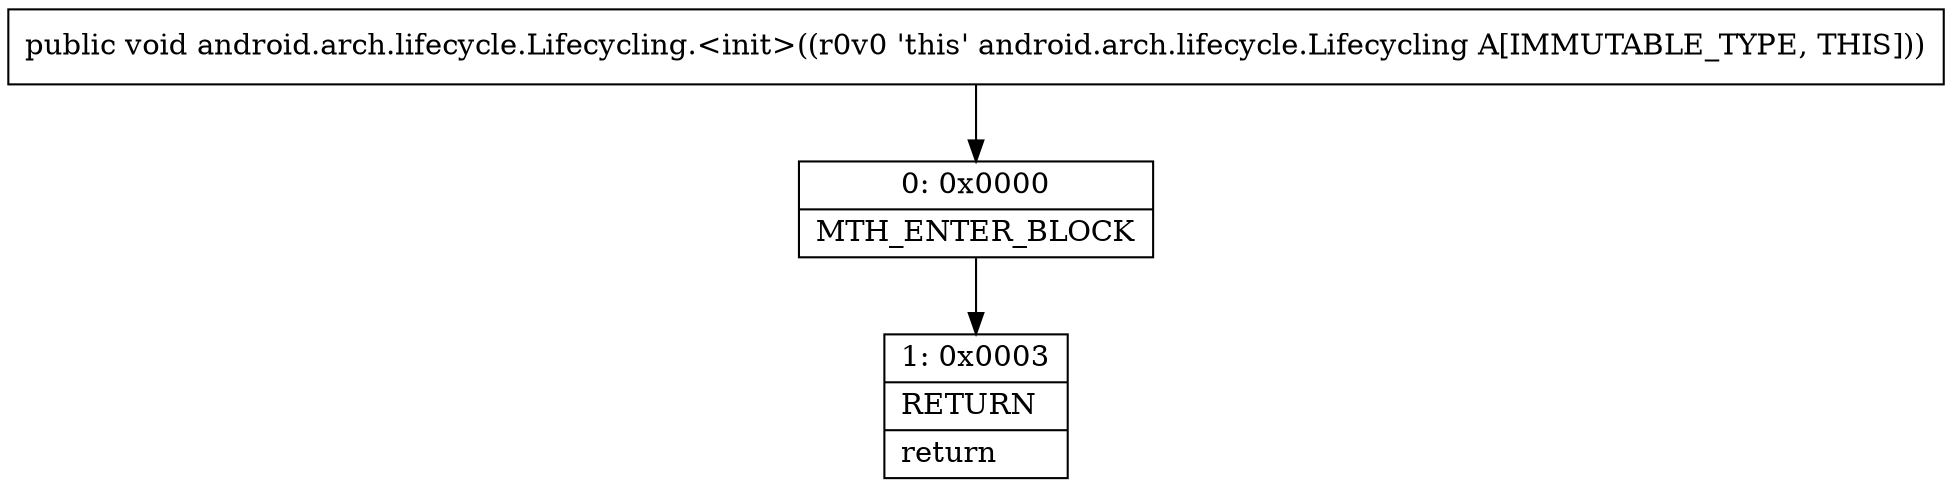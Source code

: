 digraph "CFG forandroid.arch.lifecycle.Lifecycling.\<init\>()V" {
Node_0 [shape=record,label="{0\:\ 0x0000|MTH_ENTER_BLOCK\l}"];
Node_1 [shape=record,label="{1\:\ 0x0003|RETURN\l|return\l}"];
MethodNode[shape=record,label="{public void android.arch.lifecycle.Lifecycling.\<init\>((r0v0 'this' android.arch.lifecycle.Lifecycling A[IMMUTABLE_TYPE, THIS])) }"];
MethodNode -> Node_0;
Node_0 -> Node_1;
}

